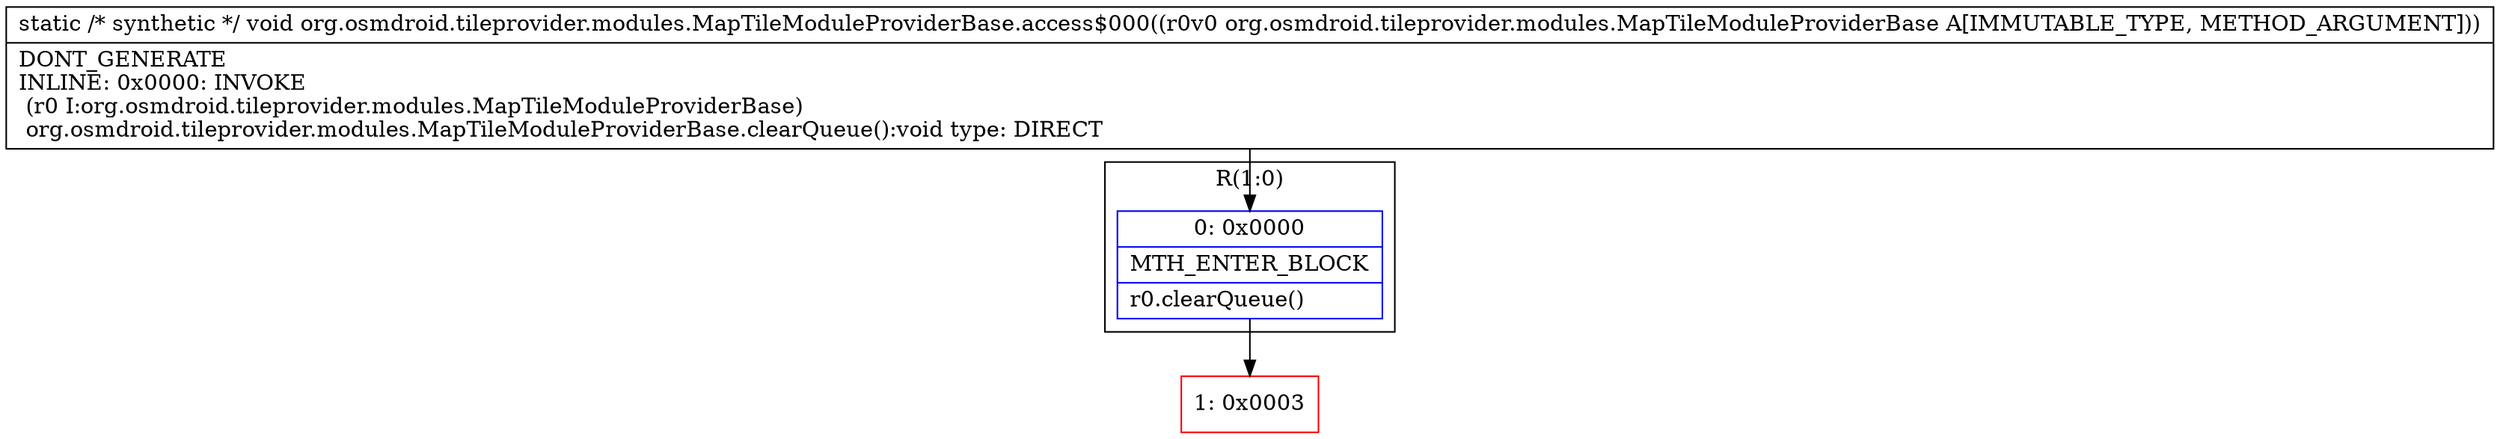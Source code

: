 digraph "CFG fororg.osmdroid.tileprovider.modules.MapTileModuleProviderBase.access$000(Lorg\/osmdroid\/tileprovider\/modules\/MapTileModuleProviderBase;)V" {
subgraph cluster_Region_377684708 {
label = "R(1:0)";
node [shape=record,color=blue];
Node_0 [shape=record,label="{0\:\ 0x0000|MTH_ENTER_BLOCK\l|r0.clearQueue()\l}"];
}
Node_1 [shape=record,color=red,label="{1\:\ 0x0003}"];
MethodNode[shape=record,label="{static \/* synthetic *\/ void org.osmdroid.tileprovider.modules.MapTileModuleProviderBase.access$000((r0v0 org.osmdroid.tileprovider.modules.MapTileModuleProviderBase A[IMMUTABLE_TYPE, METHOD_ARGUMENT]))  | DONT_GENERATE\lINLINE: 0x0000: INVOKE  \l  (r0 I:org.osmdroid.tileprovider.modules.MapTileModuleProviderBase)\l org.osmdroid.tileprovider.modules.MapTileModuleProviderBase.clearQueue():void type: DIRECT\l}"];
MethodNode -> Node_0;
Node_0 -> Node_1;
}

